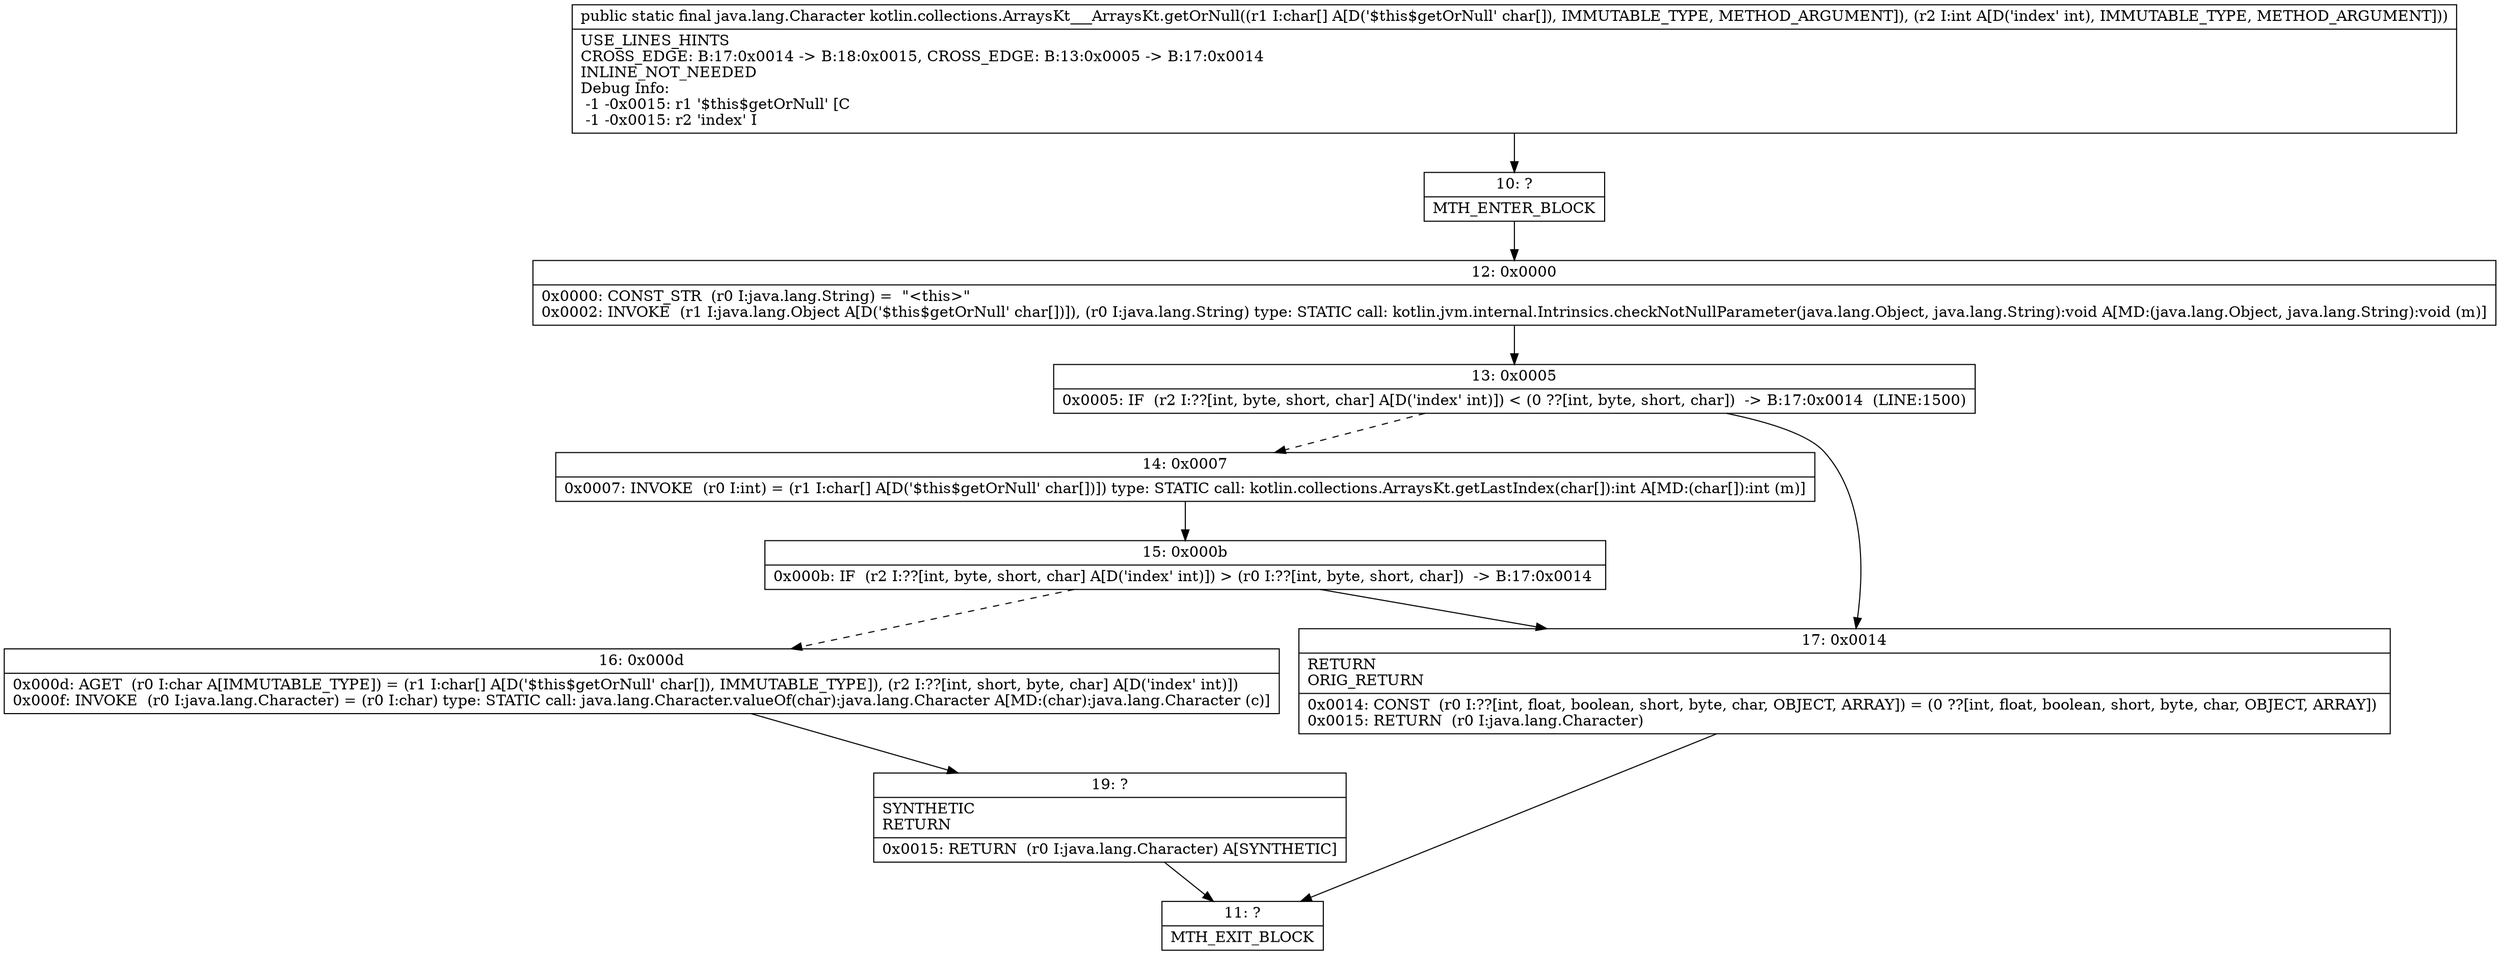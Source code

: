 digraph "CFG forkotlin.collections.ArraysKt___ArraysKt.getOrNull([CI)Ljava\/lang\/Character;" {
Node_10 [shape=record,label="{10\:\ ?|MTH_ENTER_BLOCK\l}"];
Node_12 [shape=record,label="{12\:\ 0x0000|0x0000: CONST_STR  (r0 I:java.lang.String) =  \"\<this\>\" \l0x0002: INVOKE  (r1 I:java.lang.Object A[D('$this$getOrNull' char[])]), (r0 I:java.lang.String) type: STATIC call: kotlin.jvm.internal.Intrinsics.checkNotNullParameter(java.lang.Object, java.lang.String):void A[MD:(java.lang.Object, java.lang.String):void (m)]\l}"];
Node_13 [shape=record,label="{13\:\ 0x0005|0x0005: IF  (r2 I:??[int, byte, short, char] A[D('index' int)]) \< (0 ??[int, byte, short, char])  \-\> B:17:0x0014  (LINE:1500)\l}"];
Node_14 [shape=record,label="{14\:\ 0x0007|0x0007: INVOKE  (r0 I:int) = (r1 I:char[] A[D('$this$getOrNull' char[])]) type: STATIC call: kotlin.collections.ArraysKt.getLastIndex(char[]):int A[MD:(char[]):int (m)]\l}"];
Node_15 [shape=record,label="{15\:\ 0x000b|0x000b: IF  (r2 I:??[int, byte, short, char] A[D('index' int)]) \> (r0 I:??[int, byte, short, char])  \-\> B:17:0x0014 \l}"];
Node_16 [shape=record,label="{16\:\ 0x000d|0x000d: AGET  (r0 I:char A[IMMUTABLE_TYPE]) = (r1 I:char[] A[D('$this$getOrNull' char[]), IMMUTABLE_TYPE]), (r2 I:??[int, short, byte, char] A[D('index' int)]) \l0x000f: INVOKE  (r0 I:java.lang.Character) = (r0 I:char) type: STATIC call: java.lang.Character.valueOf(char):java.lang.Character A[MD:(char):java.lang.Character (c)]\l}"];
Node_19 [shape=record,label="{19\:\ ?|SYNTHETIC\lRETURN\l|0x0015: RETURN  (r0 I:java.lang.Character) A[SYNTHETIC]\l}"];
Node_11 [shape=record,label="{11\:\ ?|MTH_EXIT_BLOCK\l}"];
Node_17 [shape=record,label="{17\:\ 0x0014|RETURN\lORIG_RETURN\l|0x0014: CONST  (r0 I:??[int, float, boolean, short, byte, char, OBJECT, ARRAY]) = (0 ??[int, float, boolean, short, byte, char, OBJECT, ARRAY]) \l0x0015: RETURN  (r0 I:java.lang.Character) \l}"];
MethodNode[shape=record,label="{public static final java.lang.Character kotlin.collections.ArraysKt___ArraysKt.getOrNull((r1 I:char[] A[D('$this$getOrNull' char[]), IMMUTABLE_TYPE, METHOD_ARGUMENT]), (r2 I:int A[D('index' int), IMMUTABLE_TYPE, METHOD_ARGUMENT]))  | USE_LINES_HINTS\lCROSS_EDGE: B:17:0x0014 \-\> B:18:0x0015, CROSS_EDGE: B:13:0x0005 \-\> B:17:0x0014\lINLINE_NOT_NEEDED\lDebug Info:\l  \-1 \-0x0015: r1 '$this$getOrNull' [C\l  \-1 \-0x0015: r2 'index' I\l}"];
MethodNode -> Node_10;Node_10 -> Node_12;
Node_12 -> Node_13;
Node_13 -> Node_14[style=dashed];
Node_13 -> Node_17;
Node_14 -> Node_15;
Node_15 -> Node_16[style=dashed];
Node_15 -> Node_17;
Node_16 -> Node_19;
Node_19 -> Node_11;
Node_17 -> Node_11;
}

